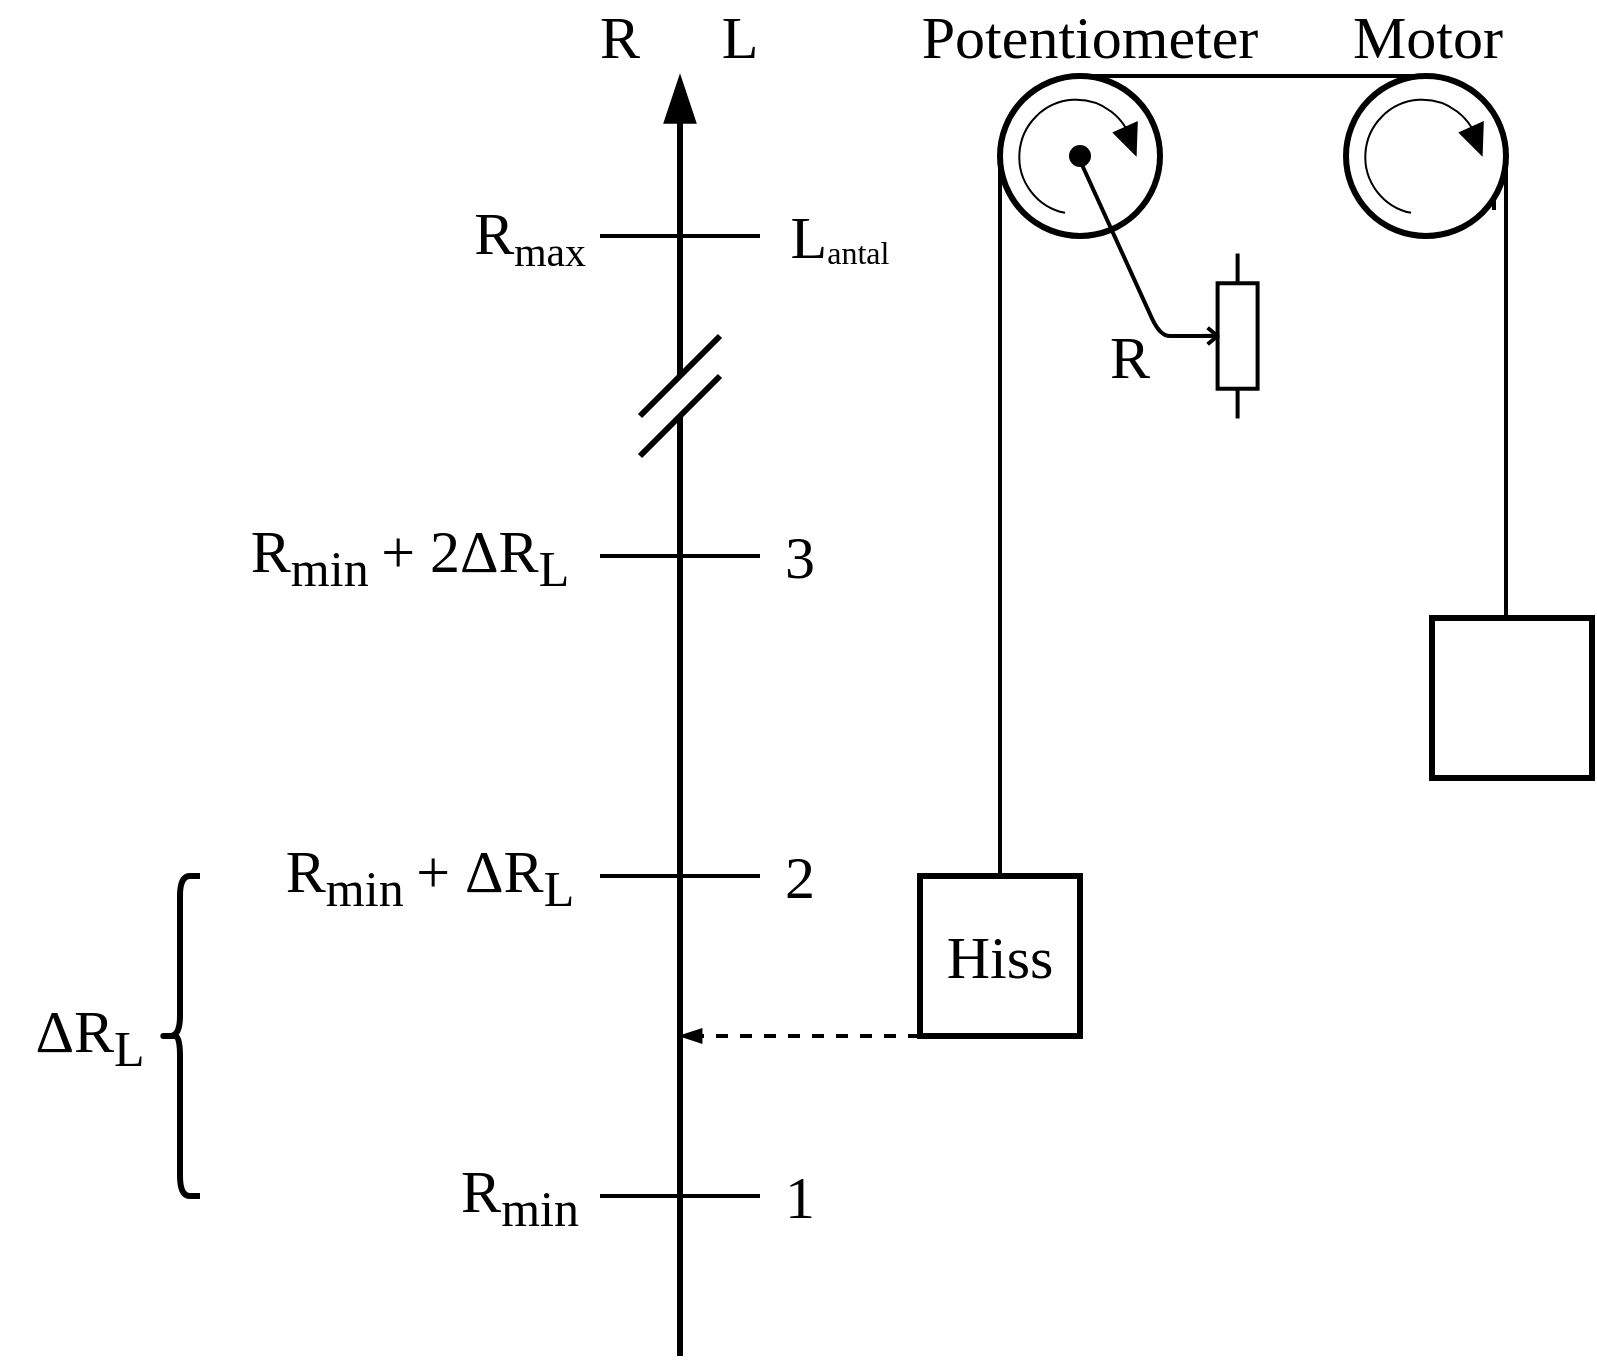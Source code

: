 <mxfile version="14.5.1" type="device"><diagram id="nmiwwf3-VQpcL_kKBlbf" name="Page-1"><mxGraphModel dx="852" dy="505" grid="1" gridSize="10" guides="1" tooltips="1" connect="1" arrows="1" fold="1" page="1" pageScale="1" pageWidth="1169" pageHeight="827" math="0" shadow="0"><root><mxCell id="0"/><mxCell id="1" parent="0"/><mxCell id="UTETVfTawVSnNiNtdjC--2" value="" style="whiteSpace=wrap;html=1;aspect=fixed;strokeWidth=3;fontFamily=CMU Serif;fontStyle=0" parent="1" vertex="1"><mxGeometry x="460" y="439" width="80" height="80" as="geometry"/></mxCell><mxCell id="UTETVfTawVSnNiNtdjC--3" value="" style="endArrow=none;html=1;exitX=0.5;exitY=0;exitDx=0;exitDy=0;strokeWidth=2;fontFamily=CMU Serif;fontStyle=0" parent="1" source="UTETVfTawVSnNiNtdjC--2" edge="1"><mxGeometry width="50" height="50" relative="1" as="geometry"><mxPoint x="430" y="339" as="sourcePoint"/><mxPoint x="500" y="79" as="targetPoint"/></mxGeometry></mxCell><mxCell id="UTETVfTawVSnNiNtdjC--4" value="" style="ellipse;whiteSpace=wrap;html=1;aspect=fixed;rounded=0;sketch=0;strokeWidth=3;fontFamily=CMU Serif;fontStyle=0" parent="1" vertex="1"><mxGeometry x="500" y="39" width="80" height="80" as="geometry"/></mxCell><mxCell id="UTETVfTawVSnNiNtdjC--6" value="" style="endArrow=none;html=1;strokeWidth=2;fontFamily=CMU Serif;fontStyle=0;entryX=0.5;entryY=0;entryDx=0;entryDy=0;" parent="1" edge="1"><mxGeometry width="50" height="50" relative="1" as="geometry"><mxPoint x="540" y="39" as="sourcePoint"/><mxPoint x="706.59" y="39" as="targetPoint"/></mxGeometry></mxCell><mxCell id="UTETVfTawVSnNiNtdjC--8" value="" style="pointerEvents=1;verticalLabelPosition=bottom;shadow=0;dashed=0;align=center;html=1;verticalAlign=top;shape=mxgraph.electrical.resistors.potentiometer_1;rounded=0;sketch=0;rotation=90;strokeWidth=2;fontFamily=CMU Serif;fontStyle=0" parent="1" vertex="1"><mxGeometry x="567.59" y="149" width="82.41" height="40" as="geometry"/></mxCell><mxCell id="UTETVfTawVSnNiNtdjC--10" value="" style="endArrow=none;html=1;strokeWidth=2;fontFamily=CMU Serif;fontStyle=0;spacing=2;entryX=0.499;entryY=0.483;entryDx=0;entryDy=0;entryPerimeter=0;" parent="1" target="UTETVfTawVSnNiNtdjC--8" edge="1"><mxGeometry width="50" height="50" relative="1" as="geometry"><mxPoint x="539" y="79" as="sourcePoint"/><mxPoint x="600" y="169" as="targetPoint"/><Array as="points"><mxPoint x="580" y="169"/><mxPoint x="590" y="169"/></Array></mxGeometry></mxCell><mxCell id="UTETVfTawVSnNiNtdjC--12" value="" style="verticalLabelPosition=bottom;shadow=0;dashed=0;align=center;html=1;verticalAlign=top;shape=mxgraph.electrical.rot_mech.verticalLabelPosition=bottom;shadow=0;dashed=0;align=center;fillColor=strokeColor;html=1;verticalAlign=top;strokeWidth=1;shape=mxgraph.electrical.rot_mech.rotation;rounded=0;sketch=0;rotation=-45;flipV=1;fontFamily=CMU Serif;fontStyle=0" parent="1" vertex="1"><mxGeometry x="502.42" y="49.5" width="65.17" height="51" as="geometry"/></mxCell><mxCell id="UTETVfTawVSnNiNtdjC--14" value="" style="ellipse;whiteSpace=wrap;html=1;aspect=fixed;rounded=0;sketch=0;fillColor=#000000;fontFamily=CMU Serif;fontStyle=0" parent="1" vertex="1"><mxGeometry x="535" y="74" width="10" height="10" as="geometry"/></mxCell><mxCell id="UTETVfTawVSnNiNtdjC--15" value="" style="endArrow=none;html=1;endFill=0;strokeWidth=3;endSize=16;fontFamily=CMU Serif;fontStyle=0" parent="1" edge="1"><mxGeometry width="50" height="50" relative="1" as="geometry"><mxPoint x="340" y="679" as="sourcePoint"/><mxPoint x="340" y="209" as="targetPoint"/></mxGeometry></mxCell><mxCell id="UTETVfTawVSnNiNtdjC--17" value="" style="endArrow=none;html=1;strokeWidth=2;fontFamily=CMU Serif;fontStyle=0" parent="1" edge="1"><mxGeometry width="50" height="50" relative="1" as="geometry"><mxPoint x="300" y="599" as="sourcePoint"/><mxPoint x="380" y="599" as="targetPoint"/></mxGeometry></mxCell><mxCell id="UTETVfTawVSnNiNtdjC--18" value="" style="endArrow=none;html=1;strokeWidth=2;fontFamily=CMU Serif;fontStyle=0" parent="1" edge="1"><mxGeometry width="50" height="50" relative="1" as="geometry"><mxPoint x="300" y="439" as="sourcePoint"/><mxPoint x="380" y="439" as="targetPoint"/></mxGeometry></mxCell><mxCell id="UTETVfTawVSnNiNtdjC--19" value="" style="endArrow=none;html=1;strokeWidth=2;fontFamily=CMU Serif;fontStyle=0" parent="1" edge="1"><mxGeometry width="50" height="50" relative="1" as="geometry"><mxPoint x="300" y="279" as="sourcePoint"/><mxPoint x="380" y="279" as="targetPoint"/></mxGeometry></mxCell><mxCell id="UTETVfTawVSnNiNtdjC--20" value="" style="endArrow=none;html=1;strokeWidth=2;fontFamily=CMU Serif;fontStyle=0" parent="1" edge="1"><mxGeometry width="50" height="50" relative="1" as="geometry"><mxPoint x="300" y="119" as="sourcePoint"/><mxPoint x="380" y="119" as="targetPoint"/></mxGeometry></mxCell><mxCell id="UTETVfTawVSnNiNtdjC--22" value="&lt;font style=&quot;font-size: 30px&quot;&gt;R&lt;sub&gt;min&lt;/sub&gt;&lt;/font&gt;" style="text;html=1;strokeColor=none;fillColor=none;align=center;verticalAlign=middle;whiteSpace=wrap;rounded=0;sketch=0;fontFamily=CMU Serif;fontStyle=0" parent="1" vertex="1"><mxGeometry x="240" y="589" width="40" height="20" as="geometry"/></mxCell><mxCell id="UTETVfTawVSnNiNtdjC--23" value="&lt;font&gt;&lt;font style=&quot;font-size: 30px&quot;&gt;R&lt;/font&gt;&lt;font style=&quot;font-size: 25px&quot;&gt;&lt;sub&gt;max&lt;/sub&gt;&lt;/font&gt;&lt;/font&gt;" style="text;html=1;strokeColor=none;fillColor=none;align=center;verticalAlign=middle;whiteSpace=wrap;rounded=0;sketch=0;fontFamily=CMU Serif;fontStyle=0" parent="1" vertex="1"><mxGeometry x="230" y="109" width="70" height="20" as="geometry"/></mxCell><mxCell id="UTETVfTawVSnNiNtdjC--26" value="&lt;font style=&quot;font-size: 30px&quot;&gt;&lt;font style=&quot;font-size: 30px&quot;&gt;R&lt;/font&gt;&lt;font style=&quot;font-size: 30px&quot;&gt;&lt;sub&gt;min&amp;nbsp;&lt;/sub&gt;+ ΔR&lt;sub&gt;L&lt;/sub&gt;&lt;/font&gt;&lt;/font&gt;" style="text;html=1;strokeColor=none;fillColor=none;align=center;verticalAlign=middle;whiteSpace=wrap;rounded=0;sketch=0;fontFamily=CMU Serif;fontStyle=0" parent="1" vertex="1"><mxGeometry x="130" y="429" width="170" height="20" as="geometry"/></mxCell><mxCell id="UTETVfTawVSnNiNtdjC--27" value="&lt;font style=&quot;font-size: 30px&quot;&gt;&lt;font style=&quot;font-size: 30px&quot;&gt;R&lt;/font&gt;&lt;font style=&quot;font-size: 30px&quot;&gt;&lt;sub&gt;min&amp;nbsp;&lt;/sub&gt;+ 2ΔR&lt;sub&gt;L&lt;/sub&gt;&lt;/font&gt;&lt;/font&gt;" style="text;html=1;strokeColor=none;fillColor=none;align=center;verticalAlign=middle;whiteSpace=wrap;rounded=0;sketch=0;fontFamily=CMU Serif;fontStyle=0" parent="1" vertex="1"><mxGeometry x="110" y="269" width="190" height="20" as="geometry"/></mxCell><mxCell id="UTETVfTawVSnNiNtdjC--28" value="" style="shape=curlyBracket;whiteSpace=wrap;html=1;rounded=1;sketch=0;fillColor=#000000;strokeWidth=3;fontFamily=CMU Serif;fontStyle=0" parent="1" vertex="1"><mxGeometry x="80" y="439" width="20" height="160" as="geometry"/></mxCell><mxCell id="UTETVfTawVSnNiNtdjC--29" value="&lt;font style=&quot;font-size: 30px&quot;&gt;&lt;font style=&quot;font-size: 30px&quot;&gt;ΔR&lt;sub&gt;L&lt;/sub&gt;&lt;/font&gt;&lt;/font&gt;" style="text;html=1;strokeColor=none;fillColor=none;align=center;verticalAlign=middle;whiteSpace=wrap;rounded=0;sketch=0;fontFamily=CMU Serif;fontStyle=0" parent="1" vertex="1"><mxGeometry y="509" width="90" height="20" as="geometry"/></mxCell><mxCell id="UTETVfTawVSnNiNtdjC--30" value="&lt;font style=&quot;font-size: 30px&quot;&gt;R&lt;/font&gt;" style="text;html=1;strokeColor=none;fillColor=none;align=center;verticalAlign=middle;whiteSpace=wrap;rounded=0;sketch=0;fontFamily=CMU Serif;fontStyle=0" parent="1" vertex="1"><mxGeometry x="545" y="169" width="40" height="20" as="geometry"/></mxCell><mxCell id="UTETVfTawVSnNiNtdjC--32" value="&lt;font style=&quot;font-size: 30px&quot;&gt;R&lt;/font&gt;" style="text;html=1;strokeColor=none;fillColor=none;align=center;verticalAlign=middle;whiteSpace=wrap;rounded=0;sketch=0;fontFamily=CMU Serif;fontStyle=0" parent="1" vertex="1"><mxGeometry x="290" y="9" width="40" height="20" as="geometry"/></mxCell><mxCell id="UTETVfTawVSnNiNtdjC--36" value="&lt;font style=&quot;font-size: 30px&quot;&gt;Hiss&lt;/font&gt;" style="text;html=1;strokeColor=none;fillColor=none;align=center;verticalAlign=middle;whiteSpace=wrap;rounded=0;sketch=0;fontFamily=CMU Serif;fontStyle=0" parent="1" vertex="1"><mxGeometry x="480" y="469" width="40" height="20" as="geometry"/></mxCell><mxCell id="UTETVfTawVSnNiNtdjC--37" value="&lt;font&gt;&lt;span style=&quot;font-size: 30px&quot;&gt;L&lt;/span&gt;&lt;sub&gt;&lt;font style=&quot;font-size: 16px&quot;&gt;antal&lt;/font&gt;&lt;/sub&gt;&lt;/font&gt;" style="text;html=1;strokeColor=none;fillColor=none;align=center;verticalAlign=middle;whiteSpace=wrap;rounded=0;sketch=0;fontFamily=CMU Serif;fontStyle=0" parent="1" vertex="1"><mxGeometry x="380" y="109" width="80" height="20" as="geometry"/></mxCell><mxCell id="UTETVfTawVSnNiNtdjC--39" value="&lt;font style=&quot;font-size: 30px&quot;&gt;L&lt;/font&gt;" style="text;html=1;strokeColor=none;fillColor=none;align=center;verticalAlign=middle;whiteSpace=wrap;rounded=0;sketch=0;fontFamily=CMU Serif;fontStyle=0" parent="1" vertex="1"><mxGeometry x="350" y="9" width="40" height="20" as="geometry"/></mxCell><mxCell id="UTETVfTawVSnNiNtdjC--40" value="&lt;font style=&quot;font-size: 30px&quot;&gt;3&lt;/font&gt;" style="text;html=1;strokeColor=none;fillColor=none;align=center;verticalAlign=middle;whiteSpace=wrap;rounded=0;sketch=0;fontFamily=CMU Serif;fontStyle=0" parent="1" vertex="1"><mxGeometry x="380" y="269" width="40" height="20" as="geometry"/></mxCell><mxCell id="UTETVfTawVSnNiNtdjC--43" value="&lt;font style=&quot;font-size: 30px&quot;&gt;2&lt;/font&gt;" style="text;html=1;strokeColor=none;fillColor=none;align=center;verticalAlign=middle;whiteSpace=wrap;rounded=0;sketch=0;rotation=0;fontFamily=CMU Serif;fontStyle=0" parent="1" vertex="1"><mxGeometry x="380" y="429" width="40" height="20" as="geometry"/></mxCell><mxCell id="UTETVfTawVSnNiNtdjC--44" value="&lt;font style=&quot;font-size: 30px&quot;&gt;1&lt;/font&gt;" style="text;html=1;strokeColor=none;fillColor=none;align=center;verticalAlign=middle;whiteSpace=wrap;rounded=0;sketch=0;rotation=0;fontFamily=CMU Serif;fontStyle=0" parent="1" vertex="1"><mxGeometry x="380" y="589" width="40" height="20" as="geometry"/></mxCell><mxCell id="UTETVfTawVSnNiNtdjC--46" value="" style="endArrow=blockThin;dashed=1;html=1;strokeWidth=2;exitX=0;exitY=1;exitDx=0;exitDy=0;endFill=1;fontFamily=CMU Serif;fontStyle=0" parent="1" source="UTETVfTawVSnNiNtdjC--2" edge="1"><mxGeometry width="50" height="50" relative="1" as="geometry"><mxPoint x="410" y="369" as="sourcePoint"/><mxPoint x="340" y="519" as="targetPoint"/></mxGeometry></mxCell><mxCell id="UTETVfTawVSnNiNtdjC--48" value="" style="endArrow=blockThin;html=1;strokeWidth=3;endFill=1;endSize=16;fontFamily=CMU Serif;fontStyle=0" parent="1" edge="1"><mxGeometry width="50" height="50" relative="1" as="geometry"><mxPoint x="340" y="189" as="sourcePoint"/><mxPoint x="340" y="39" as="targetPoint"/></mxGeometry></mxCell><mxCell id="UTETVfTawVSnNiNtdjC--49" value="" style="endArrow=none;html=1;strokeWidth=3;fontFamily=CMU Serif;fontStyle=0" parent="1" edge="1"><mxGeometry width="50" height="50" relative="1" as="geometry"><mxPoint x="320" y="209" as="sourcePoint"/><mxPoint x="360" y="169" as="targetPoint"/><Array as="points"><mxPoint x="360" y="169"/></Array></mxGeometry></mxCell><mxCell id="UTETVfTawVSnNiNtdjC--50" value="" style="endArrow=none;html=1;strokeWidth=3;fontFamily=CMU Serif;fontStyle=0" parent="1" edge="1"><mxGeometry width="50" height="50" relative="1" as="geometry"><mxPoint x="320" y="229" as="sourcePoint"/><mxPoint x="360" y="189" as="targetPoint"/><Array as="points"><mxPoint x="360" y="189"/></Array></mxGeometry></mxCell><mxCell id="14EmtqJL8k4nsXrwR3ID-6" value="&lt;span style=&quot;font-size: 30px&quot;&gt;Motor&lt;/span&gt;" style="text;html=1;strokeColor=none;fillColor=none;align=center;verticalAlign=middle;whiteSpace=wrap;rounded=0;sketch=0;fontFamily=CMU Serif;fontStyle=0" vertex="1" parent="1"><mxGeometry x="674" y="9" width="80" height="20" as="geometry"/></mxCell><mxCell id="14EmtqJL8k4nsXrwR3ID-7" value="&lt;span style=&quot;font-size: 30px&quot;&gt;Potentiometer&lt;/span&gt;" style="text;html=1;strokeColor=none;fillColor=none;align=center;verticalAlign=middle;whiteSpace=wrap;rounded=0;sketch=0;fontFamily=CMU Serif;fontStyle=0" vertex="1" parent="1"><mxGeometry x="505" y="9" width="80" height="20" as="geometry"/></mxCell><mxCell id="14EmtqJL8k4nsXrwR3ID-13" value="" style="endArrow=none;html=1;strokeWidth=2;fontFamily=CMU Serif;fontStyle=0" edge="1" parent="1"><mxGeometry width="50" height="50" relative="1" as="geometry"><mxPoint x="747" y="106" as="sourcePoint"/><mxPoint x="747" y="84" as="targetPoint"/></mxGeometry></mxCell><mxCell id="14EmtqJL8k4nsXrwR3ID-14" value="" style="ellipse;whiteSpace=wrap;html=1;aspect=fixed;rounded=0;sketch=0;strokeWidth=3;fontFamily=CMU Serif;fontStyle=0" vertex="1" parent="1"><mxGeometry x="673" y="39" width="80" height="80" as="geometry"/></mxCell><mxCell id="14EmtqJL8k4nsXrwR3ID-15" value="" style="verticalLabelPosition=bottom;shadow=0;dashed=0;align=center;html=1;verticalAlign=top;shape=mxgraph.electrical.rot_mech.verticalLabelPosition=bottom;shadow=0;dashed=0;align=center;fillColor=strokeColor;html=1;verticalAlign=top;strokeWidth=1;shape=mxgraph.electrical.rot_mech.rotation;rounded=0;sketch=0;rotation=-45;flipV=1;fontFamily=CMU Serif;fontStyle=0" vertex="1" parent="1"><mxGeometry x="675.42" y="49.5" width="65.17" height="51" as="geometry"/></mxCell><mxCell id="14EmtqJL8k4nsXrwR3ID-17" value="" style="endArrow=none;html=1;strokeWidth=2;fontFamily=CMU Serif;fontStyle=0" edge="1" parent="1"><mxGeometry width="50" height="50" relative="1" as="geometry"><mxPoint x="753" y="310" as="sourcePoint"/><mxPoint x="753" y="84" as="targetPoint"/></mxGeometry></mxCell><mxCell id="14EmtqJL8k4nsXrwR3ID-18" value="" style="whiteSpace=wrap;html=1;aspect=fixed;strokeWidth=3;fontFamily=CMU Serif;fontStyle=0" vertex="1" parent="1"><mxGeometry x="716" y="310" width="80" height="80" as="geometry"/></mxCell></root></mxGraphModel></diagram></mxfile>
